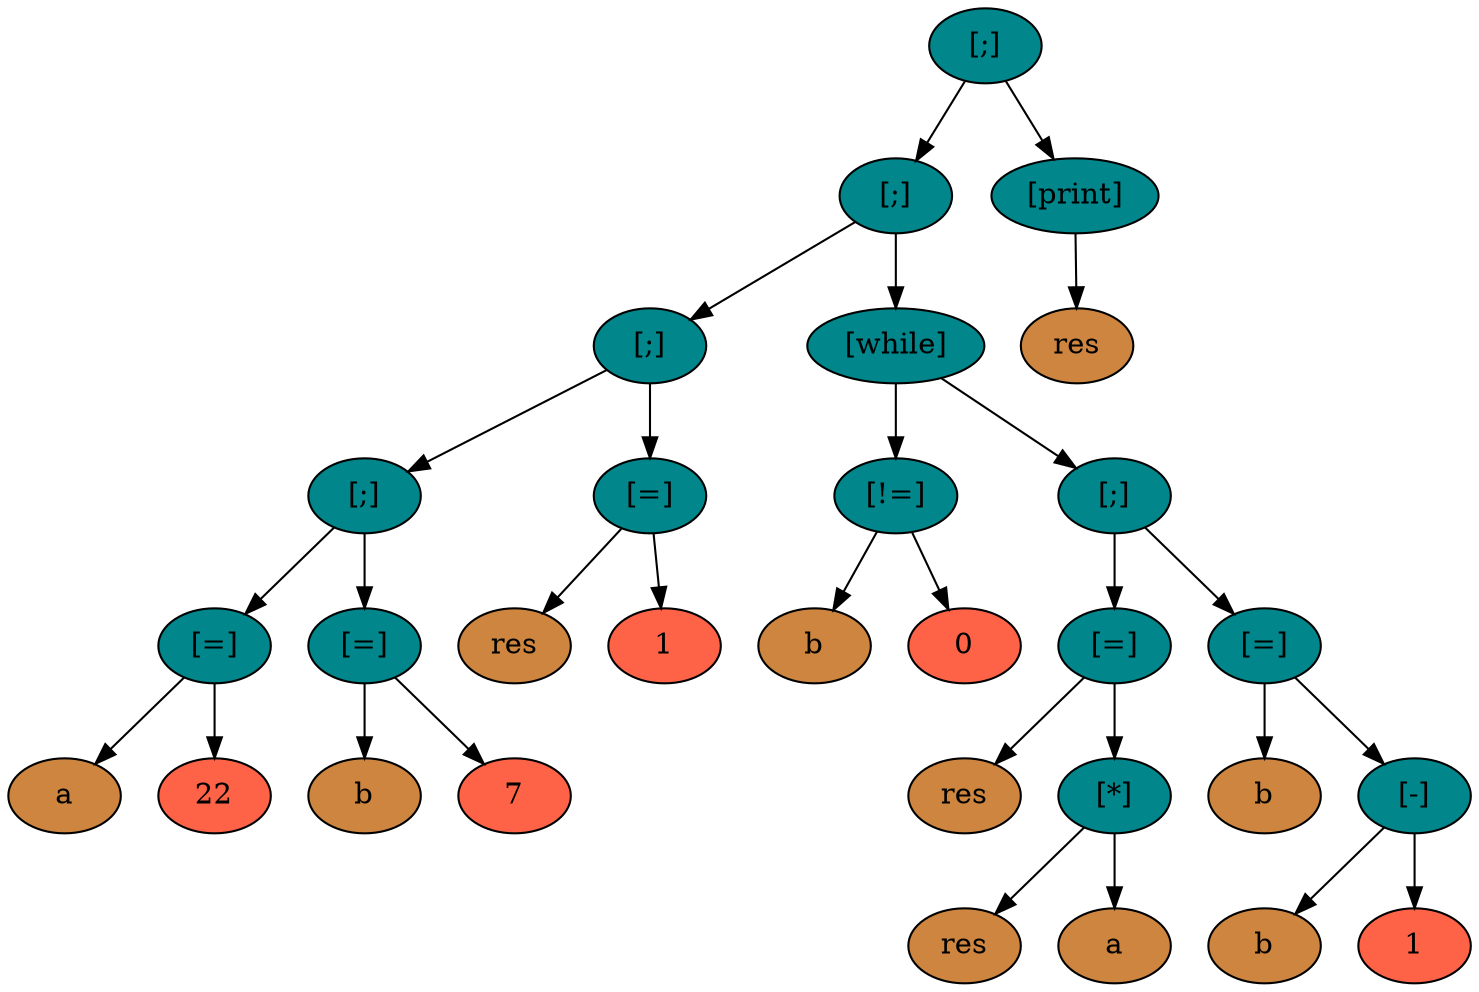 digraph E{
        node [style="filled"];
        box1 [label="[;]",fillcolor="turquoise4"]
        box2 [label="[;]",fillcolor="turquoise4"]
        box3 [label="[;]",fillcolor="turquoise4"]
        box4 [label="[;]",fillcolor="turquoise4"]
        box5 [label="[=]",fillcolor="turquoise4"]
        box6 [label="a",fillcolor="peru"]
                box5 -> box6;
        box7 [label="22",fillcolor="tomato"]
                box5 -> box7;
                box4 -> box5;
        box8 [label="[=]",fillcolor="turquoise4"]
        box9 [label="b",fillcolor="peru"]
                box8 -> box9;
        box10 [label="7",fillcolor="tomato"]
                box8 -> box10;
                box4 -> box8;
                box3 -> box4;
        box11 [label="[=]",fillcolor="turquoise4"]
        box12 [label="res",fillcolor="peru"]
                box11 -> box12;
        box13 [label="1",fillcolor="tomato"]
                box11 -> box13;
                box3 -> box11;
                box2 -> box3;
        box14 [label="[while]",fillcolor="turquoise4"]
        box15 [label="[!=]",fillcolor="turquoise4"]
        box16 [label="b",fillcolor="peru"]
                box15 -> box16;
        box17 [label="0",fillcolor="tomato"]
                box15 -> box17;
                box14 -> box15;
        box18 [label="[;]",fillcolor="turquoise4"]
        box19 [label="[=]",fillcolor="turquoise4"]
        box20 [label="res",fillcolor="peru"]
                box19 -> box20;
        box21 [label="[*]",fillcolor="turquoise4"]
        box22 [label="res",fillcolor="peru"]
                box21 -> box22;
        box23 [label="a",fillcolor="peru"]
                box21 -> box23;
                box19 -> box21;
                box18 -> box19;
        box24 [label="[=]",fillcolor="turquoise4"]
        box25 [label="b",fillcolor="peru"]
                box24 -> box25;
        box26 [label="[-]",fillcolor="turquoise4"]
        box27 [label="b",fillcolor="peru"]
                box26 -> box27;
        box28 [label="1",fillcolor="tomato"]
                box26 -> box28;
                box24 -> box26;
                box18 -> box24;
                box14 -> box18;
                box2 -> box14;
                box1 -> box2;
        box29 [label="[print]",fillcolor="turquoise4"]
        box30 [label="res",fillcolor="peru"]
                box29 -> box30;
                box1 -> box29;
}